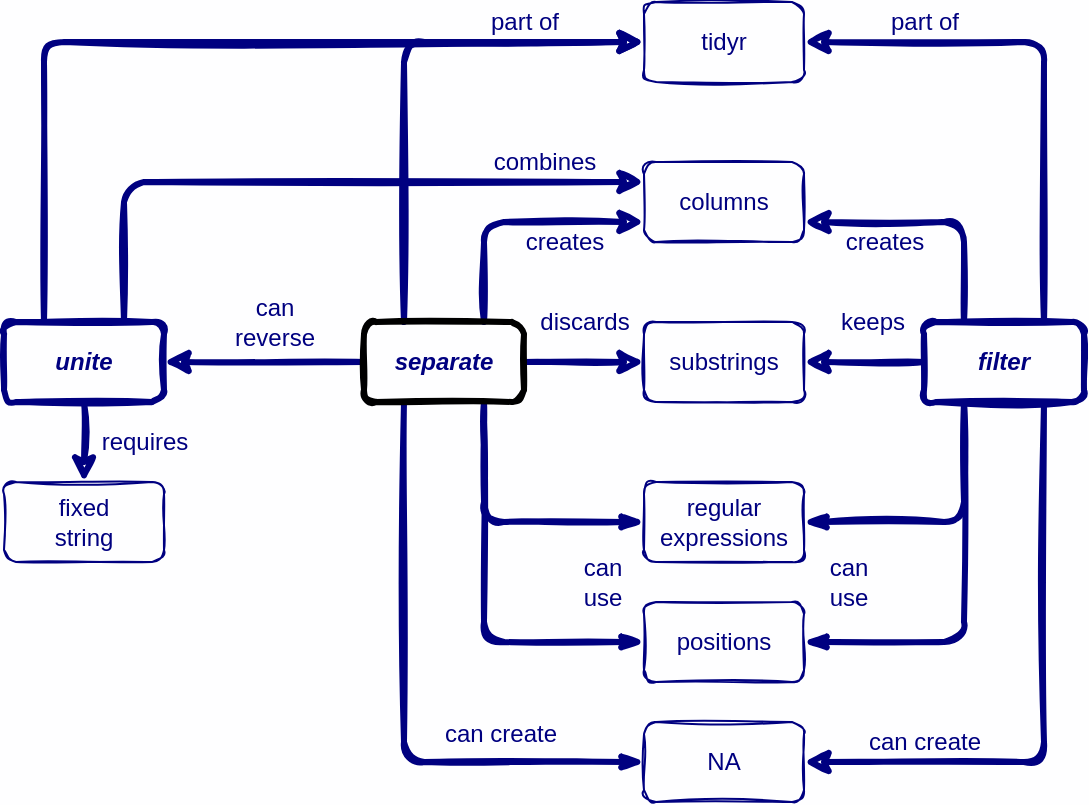 <mxfile version="13.6.2" type="device"><diagram name="Page-1" id="42789a77-a242-8287-6e28-9cd8cfd52e62"><mxGraphModel dx="946" dy="680" grid="1" gridSize="10" guides="1" tooltips="1" connect="1" arrows="1" fold="1" page="1" pageScale="1" pageWidth="1100" pageHeight="850" background="#FEFEFF" math="0" shadow="0"><root><mxCell id="0"/><mxCell id="1" parent="0"/><mxCell id="1ea317790d2ca983-13" value="can&lt;br&gt;use" style="edgeStyle=none;rounded=1;html=1;labelBackgroundColor=none;startArrow=none;startFill=0;startSize=5;endArrow=classicThin;endFill=1;endSize=5;jettySize=auto;orthogonalLoop=1;strokeWidth=3;fontFamily=Helvetica;fontSize=12;exitX=0.75;exitY=1;exitDx=0;exitDy=0;entryX=0;entryY=0.5;entryDx=0;entryDy=0;verticalAlign=middle;sketch=1;fontColor=#000080;strokeColor=#000080;" parent="1" source="Q8fEgzgGfGvltEnc6YPg-12" target="Q8fEgzgGfGvltEnc6YPg-15" edge="1"><mxGeometry x="0.692" y="-30" relative="1" as="geometry"><mxPoint as="offset"/><mxPoint x="330" y="310" as="targetPoint"/><Array as="points"><mxPoint x="280" y="300"/></Array></mxGeometry></mxCell><mxCell id="1ea317790d2ca983-21" value="can&lt;br&gt;use" style="edgeStyle=none;rounded=1;html=1;labelBackgroundColor=none;startArrow=none;startFill=0;startSize=5;endArrow=classicThin;endFill=1;endSize=5;jettySize=auto;orthogonalLoop=1;strokeWidth=3;fontFamily=Helvetica;fontSize=12;exitX=0.25;exitY=1;exitDx=0;exitDy=0;entryX=1;entryY=0.5;entryDx=0;entryDy=0;verticalAlign=middle;sketch=1;fontColor=#000080;strokeColor=#000080;" parent="1" source="Q8fEgzgGfGvltEnc6YPg-16" target="Q8fEgzgGfGvltEnc6YPg-15" edge="1"><mxGeometry x="0.692" y="30" relative="1" as="geometry"><mxPoint as="offset"/><mxPoint x="370" y="310" as="targetPoint"/><Array as="points"><mxPoint x="520" y="300"/><mxPoint x="440" y="300"/></Array></mxGeometry></mxCell><mxCell id="Q8fEgzgGfGvltEnc6YPg-13" style="edgeStyle=orthogonalEdgeStyle;rounded=0;orthogonalLoop=1;jettySize=auto;html=1;exitX=0.5;exitY=1;exitDx=0;exitDy=0;strokeWidth=3;fontSize=12;fontFamily=Helvetica;sketch=1;labelBackgroundColor=none;fontColor=#000080;" parent="1" source="Q8fEgzgGfGvltEnc6YPg-12" target="Q8fEgzgGfGvltEnc6YPg-12" edge="1"><mxGeometry relative="1" as="geometry"/></mxCell><mxCell id="Q8fEgzgGfGvltEnc6YPg-15" value="regular&lt;br&gt;expressions" style="rounded=1;whiteSpace=wrap;html=1;fontSize=12;fontFamily=Helvetica;fillColor=none;sketch=1;labelBackgroundColor=none;fontColor=#000080;strokeColor=#000080;" parent="1" vertex="1"><mxGeometry x="360" y="280" width="80" height="40" as="geometry"/></mxCell><mxCell id="Q8fEgzgGfGvltEnc6YPg-21" value="&lt;div&gt;can create&lt;/div&gt;" style="endArrow=classic;html=1;strokeWidth=3;entryX=1;entryY=0.5;entryDx=0;entryDy=0;exitX=0.75;exitY=1;exitDx=0;exitDy=0;verticalAlign=middle;fontSize=12;labelBackgroundColor=none;fontFamily=Helvetica;align=center;sketch=1;fontColor=#000080;strokeColor=#000080;" parent="1" source="Q8fEgzgGfGvltEnc6YPg-16" target="N2O_4ZkVlRqkrLDwapZo-5" edge="1"><mxGeometry x="0.6" y="-10" width="50" height="50" relative="1" as="geometry"><mxPoint x="480" y="330" as="sourcePoint"/><mxPoint x="560" y="310" as="targetPoint"/><Array as="points"><mxPoint x="560" y="420"/></Array><mxPoint as="offset"/></mxGeometry></mxCell><mxCell id="Q8fEgzgGfGvltEnc6YPg-26" value="tidyr" style="rounded=1;whiteSpace=wrap;html=1;fontSize=12;fontFamily=Helvetica;fillColor=none;sketch=1;labelBackgroundColor=none;fontColor=#000080;strokeColor=#000080;" parent="1" vertex="1"><mxGeometry x="360" y="40" width="80" height="40" as="geometry"/></mxCell><mxCell id="Q8fEgzgGfGvltEnc6YPg-27" value="part of" style="endArrow=classic;html=1;strokeWidth=3;entryX=1;entryY=0.5;entryDx=0;entryDy=0;exitX=0.75;exitY=0;exitDx=0;exitDy=0;verticalAlign=middle;fontSize=12;labelBackgroundColor=none;fontFamily=Helvetica;sketch=1;fontColor=#000080;strokeColor=#000080;" parent="1" source="Q8fEgzgGfGvltEnc6YPg-16" target="Q8fEgzgGfGvltEnc6YPg-26" edge="1"><mxGeometry x="0.538" y="-10" width="50" height="50" relative="1" as="geometry"><mxPoint x="500" y="280" as="sourcePoint"/><mxPoint x="420" y="375" as="targetPoint"/><Array as="points"><mxPoint x="560" y="60"/></Array><mxPoint as="offset"/></mxGeometry></mxCell><mxCell id="N2O_4ZkVlRqkrLDwapZo-1" value="positions" style="rounded=1;whiteSpace=wrap;html=1;fontSize=12;fontFamily=Helvetica;fillColor=none;sketch=1;labelBackgroundColor=none;fontColor=#000080;strokeColor=#000080;" parent="1" vertex="1"><mxGeometry x="360" y="340" width="80" height="40" as="geometry"/></mxCell><mxCell id="N2O_4ZkVlRqkrLDwapZo-3" value="" style="edgeStyle=none;rounded=1;html=1;labelBackgroundColor=none;startArrow=none;startFill=0;startSize=5;endArrow=classicThin;endFill=1;endSize=5;jettySize=auto;orthogonalLoop=1;strokeWidth=3;fontFamily=Helvetica;fontSize=12;entryX=0;entryY=0.5;entryDx=0;entryDy=0;verticalAlign=middle;sketch=1;fontColor=#000080;strokeColor=#000080;" parent="1" target="N2O_4ZkVlRqkrLDwapZo-1" edge="1"><mxGeometry x="0.692" y="30" relative="1" as="geometry"><mxPoint as="offset"/><mxPoint x="280" y="250" as="sourcePoint"/><mxPoint x="330" y="340" as="targetPoint"/><Array as="points"><mxPoint x="280" y="360"/></Array></mxGeometry></mxCell><mxCell id="N2O_4ZkVlRqkrLDwapZo-4" value="" style="edgeStyle=none;rounded=1;html=1;labelBackgroundColor=none;startArrow=none;startFill=0;startSize=5;endArrow=classicThin;endFill=1;endSize=5;jettySize=auto;orthogonalLoop=1;strokeWidth=3;fontFamily=Helvetica;fontSize=12;entryX=1;entryY=0.5;entryDx=0;entryDy=0;verticalAlign=middle;exitX=0.25;exitY=1;exitDx=0;exitDy=0;sketch=1;fontColor=#000080;strokeColor=#000080;" parent="1" source="Q8fEgzgGfGvltEnc6YPg-16" target="N2O_4ZkVlRqkrLDwapZo-1" edge="1"><mxGeometry x="0.692" y="30" relative="1" as="geometry"><mxPoint as="offset"/><mxPoint x="440" y="250" as="sourcePoint"/><mxPoint x="410" y="340" as="targetPoint"/><Array as="points"><mxPoint x="520" y="360"/><mxPoint x="440" y="360"/></Array></mxGeometry></mxCell><mxCell id="N2O_4ZkVlRqkrLDwapZo-5" value="NA" style="rounded=1;whiteSpace=wrap;html=1;fontSize=12;fontFamily=Helvetica;fillColor=none;sketch=1;labelBackgroundColor=none;fontColor=#000080;strokeColor=#000080;" parent="1" vertex="1"><mxGeometry x="360" y="400" width="80" height="40" as="geometry"/></mxCell><mxCell id="N2O_4ZkVlRqkrLDwapZo-6" value="" style="edgeStyle=none;rounded=1;html=1;labelBackgroundColor=none;startArrow=none;startFill=0;startSize=5;endArrow=classicThin;endFill=1;endSize=5;jettySize=auto;orthogonalLoop=1;strokeWidth=3;fontFamily=Helvetica;fontSize=12;entryX=0;entryY=0.5;entryDx=0;entryDy=0;verticalAlign=middle;exitX=0.25;exitY=1;exitDx=0;exitDy=0;sketch=1;fontColor=#000080;strokeColor=#000080;" parent="1" source="Q8fEgzgGfGvltEnc6YPg-12" target="N2O_4ZkVlRqkrLDwapZo-5" edge="1"><mxGeometry x="0.692" y="30" relative="1" as="geometry"><mxPoint as="offset"/><mxPoint x="290" y="260" as="sourcePoint"/><mxPoint x="330" y="370" as="targetPoint"/><Array as="points"><mxPoint x="240" y="420"/></Array></mxGeometry></mxCell><mxCell id="N2O_4ZkVlRqkrLDwapZo-7" value="&lt;span style=&quot;font-size: 12px&quot;&gt;can create&lt;/span&gt;" style="edgeLabel;html=1;align=center;verticalAlign=middle;resizable=0;points=[];sketch=1;labelBackgroundColor=none;fontColor=#000080;" parent="N2O_4ZkVlRqkrLDwapZo-6" vertex="1" connectable="0"><mxGeometry x="0.134" y="1" relative="1" as="geometry"><mxPoint x="47" y="-4" as="offset"/></mxGeometry></mxCell><mxCell id="N2O_4ZkVlRqkrLDwapZo-8" value="part of" style="endArrow=classic;html=1;strokeWidth=3;entryX=0;entryY=0.5;entryDx=0;entryDy=0;exitX=0.25;exitY=0;exitDx=0;exitDy=0;verticalAlign=middle;fontSize=12;labelBackgroundColor=none;fontFamily=Helvetica;sketch=1;fontColor=#000080;strokeColor=#000080;" parent="1" source="Q8fEgzgGfGvltEnc6YPg-12" target="Q8fEgzgGfGvltEnc6YPg-26" edge="1"><mxGeometry x="0.538" y="10" width="50" height="50" relative="1" as="geometry"><mxPoint x="470" y="210" as="sourcePoint"/><mxPoint x="410" y="150" as="targetPoint"/><Array as="points"><mxPoint x="240" y="60"/></Array><mxPoint as="offset"/></mxGeometry></mxCell><mxCell id="N2O_4ZkVlRqkrLDwapZo-10" value="" style="endArrow=classic;html=1;entryX=1;entryY=0.5;entryDx=0;entryDy=0;exitX=0;exitY=0.5;exitDx=0;exitDy=0;strokeWidth=3;sketch=1;labelBackgroundColor=none;fontColor=#000080;strokeColor=#000080;" parent="1" source="Q8fEgzgGfGvltEnc6YPg-12" target="N2O_4ZkVlRqkrLDwapZo-9" edge="1"><mxGeometry width="50" height="50" relative="1" as="geometry"><mxPoint x="460" y="450" as="sourcePoint"/><mxPoint x="510" y="400" as="targetPoint"/></mxGeometry></mxCell><mxCell id="N2O_4ZkVlRqkrLDwapZo-11" value="&lt;font style=&quot;font-size: 12px&quot;&gt;can&lt;br&gt;reverse&lt;/font&gt;" style="edgeLabel;html=1;align=center;verticalAlign=middle;resizable=0;points=[];sketch=1;labelBackgroundColor=none;fontColor=#000080;" parent="N2O_4ZkVlRqkrLDwapZo-10" vertex="1" connectable="0"><mxGeometry x="-0.1" y="-2" relative="1" as="geometry"><mxPoint y="-18" as="offset"/></mxGeometry></mxCell><mxCell id="N2O_4ZkVlRqkrLDwapZo-12" value="" style="endArrow=classic;html=1;strokeWidth=3;entryX=0;entryY=0.5;entryDx=0;entryDy=0;exitX=0.25;exitY=0;exitDx=0;exitDy=0;verticalAlign=middle;fontSize=12;labelBackgroundColor=none;fontFamily=Helvetica;sketch=1;fontColor=#000080;strokeColor=#000080;" parent="1" source="N2O_4ZkVlRqkrLDwapZo-9" target="Q8fEgzgGfGvltEnc6YPg-26" edge="1"><mxGeometry x="0.5" y="20" width="50" height="50" relative="1" as="geometry"><mxPoint x="270" y="210" as="sourcePoint"/><mxPoint x="330" y="150" as="targetPoint"/><Array as="points"><mxPoint x="60" y="60"/></Array><mxPoint as="offset"/></mxGeometry></mxCell><mxCell id="N2O_4ZkVlRqkrLDwapZo-13" value="substrings" style="rounded=1;whiteSpace=wrap;html=1;fontSize=12;fontFamily=Helvetica;fillColor=none;sketch=1;labelBackgroundColor=none;fontColor=#000080;strokeColor=#000080;" parent="1" vertex="1"><mxGeometry x="360" y="200" width="80" height="40" as="geometry"/></mxCell><mxCell id="N2O_4ZkVlRqkrLDwapZo-14" value="" style="endArrow=classic;html=1;strokeWidth=3;exitX=1;exitY=0.5;exitDx=0;exitDy=0;entryX=0;entryY=0.5;entryDx=0;entryDy=0;sketch=1;labelBackgroundColor=none;fontColor=#000080;strokeColor=#000080;" parent="1" source="Q8fEgzgGfGvltEnc6YPg-12" target="N2O_4ZkVlRqkrLDwapZo-13" edge="1"><mxGeometry width="50" height="50" relative="1" as="geometry"><mxPoint x="460" y="450" as="sourcePoint"/><mxPoint x="510" y="400" as="targetPoint"/></mxGeometry></mxCell><mxCell id="N2O_4ZkVlRqkrLDwapZo-15" value="&lt;font style=&quot;font-size: 12px&quot;&gt;discards&lt;/font&gt;" style="edgeLabel;html=1;align=center;verticalAlign=middle;resizable=0;points=[];sketch=1;labelBackgroundColor=none;fontColor=#000080;" parent="N2O_4ZkVlRqkrLDwapZo-14" vertex="1" connectable="0"><mxGeometry x="0.167" y="-1" relative="1" as="geometry"><mxPoint x="-5" y="-21" as="offset"/></mxGeometry></mxCell><mxCell id="N2O_4ZkVlRqkrLDwapZo-16" value="" style="endArrow=classic;html=1;strokeWidth=3;exitX=0;exitY=0.5;exitDx=0;exitDy=0;entryX=1;entryY=0.5;entryDx=0;entryDy=0;sketch=1;labelBackgroundColor=none;fontColor=#000080;strokeColor=#000080;" parent="1" source="Q8fEgzgGfGvltEnc6YPg-16" target="N2O_4ZkVlRqkrLDwapZo-13" edge="1"><mxGeometry width="50" height="50" relative="1" as="geometry"><mxPoint x="500" y="219.5" as="sourcePoint"/><mxPoint x="450" y="219.5" as="targetPoint"/></mxGeometry></mxCell><mxCell id="N2O_4ZkVlRqkrLDwapZo-17" value="&lt;font style=&quot;font-size: 12px&quot;&gt;keeps&lt;/font&gt;" style="edgeLabel;html=1;align=center;verticalAlign=middle;resizable=0;points=[];sketch=1;labelBackgroundColor=none;fontColor=#000080;" parent="N2O_4ZkVlRqkrLDwapZo-16" vertex="1" connectable="0"><mxGeometry x="0.167" y="-1" relative="1" as="geometry"><mxPoint x="9" y="-19" as="offset"/></mxGeometry></mxCell><mxCell id="N2O_4ZkVlRqkrLDwapZo-18" value="columns" style="rounded=1;whiteSpace=wrap;html=1;fontSize=12;fontFamily=Helvetica;fillColor=none;sketch=1;labelBackgroundColor=none;fontColor=#000080;strokeColor=#000080;" parent="1" vertex="1"><mxGeometry x="360" y="120" width="80" height="40" as="geometry"/></mxCell><mxCell id="N2O_4ZkVlRqkrLDwapZo-19" value="creates" style="endArrow=classic;html=1;strokeWidth=3;entryX=0;entryY=0.75;entryDx=0;entryDy=0;exitX=0.75;exitY=0;exitDx=0;exitDy=0;verticalAlign=middle;fontSize=12;labelBackgroundColor=none;fontFamily=Helvetica;sketch=1;fontColor=#000080;strokeColor=#000080;" parent="1" source="Q8fEgzgGfGvltEnc6YPg-12" target="N2O_4ZkVlRqkrLDwapZo-18" edge="1"><mxGeometry x="0.385" y="-10" width="50" height="50" relative="1" as="geometry"><mxPoint x="250" y="210" as="sourcePoint"/><mxPoint x="370" y="70" as="targetPoint"/><Array as="points"><mxPoint x="280" y="150"/></Array><mxPoint as="offset"/></mxGeometry></mxCell><mxCell id="N2O_4ZkVlRqkrLDwapZo-20" value="creates" style="endArrow=classic;html=1;strokeWidth=3;entryX=1;entryY=0.75;entryDx=0;entryDy=0;exitX=0.25;exitY=0;exitDx=0;exitDy=0;verticalAlign=middle;fontSize=12;labelBackgroundColor=none;fontFamily=Helvetica;sketch=1;fontColor=#000080;strokeColor=#000080;" parent="1" source="Q8fEgzgGfGvltEnc6YPg-16" target="N2O_4ZkVlRqkrLDwapZo-18" edge="1"><mxGeometry x="0.385" y="10" width="50" height="50" relative="1" as="geometry"><mxPoint x="290" y="210" as="sourcePoint"/><mxPoint x="370" y="150" as="targetPoint"/><Array as="points"><mxPoint x="520" y="150"/></Array><mxPoint as="offset"/></mxGeometry></mxCell><mxCell id="N2O_4ZkVlRqkrLDwapZo-21" value="combines" style="endArrow=classic;html=1;strokeWidth=3;entryX=0;entryY=0.25;entryDx=0;entryDy=0;exitX=0.75;exitY=0;exitDx=0;exitDy=0;verticalAlign=middle;fontSize=12;labelBackgroundColor=none;fontFamily=Helvetica;sketch=1;fontColor=#000080;strokeColor=#000080;" parent="1" source="N2O_4ZkVlRqkrLDwapZo-9" target="N2O_4ZkVlRqkrLDwapZo-18" edge="1"><mxGeometry x="0.697" y="10" width="50" height="50" relative="1" as="geometry"><mxPoint x="290" y="210" as="sourcePoint"/><mxPoint x="370" y="160" as="targetPoint"/><Array as="points"><mxPoint x="100" y="130"/></Array><mxPoint as="offset"/></mxGeometry></mxCell><mxCell id="N2O_4ZkVlRqkrLDwapZo-22" value="fixed&lt;br&gt;string" style="rounded=1;whiteSpace=wrap;html=1;fontSize=12;fontFamily=Helvetica;fillColor=none;sketch=1;labelBackgroundColor=none;fontColor=#000080;strokeColor=#000080;" parent="1" vertex="1"><mxGeometry x="40" y="280" width="80" height="40" as="geometry"/></mxCell><mxCell id="N2O_4ZkVlRqkrLDwapZo-23" value="" style="endArrow=classic;html=1;strokeWidth=3;entryX=0.5;entryY=0;entryDx=0;entryDy=0;exitX=0.5;exitY=1;exitDx=0;exitDy=0;sketch=1;labelBackgroundColor=none;fontColor=#000080;strokeColor=#000080;" parent="1" source="N2O_4ZkVlRqkrLDwapZo-9" target="N2O_4ZkVlRqkrLDwapZo-22" edge="1"><mxGeometry width="50" height="50" relative="1" as="geometry"><mxPoint x="460" y="340" as="sourcePoint"/><mxPoint x="510" y="290" as="targetPoint"/></mxGeometry></mxCell><mxCell id="N2O_4ZkVlRqkrLDwapZo-24" value="&lt;font style=&quot;font-size: 12px&quot;&gt;requires&lt;/font&gt;" style="edgeLabel;html=1;align=center;verticalAlign=middle;resizable=0;points=[];sketch=1;labelBackgroundColor=none;fontColor=#000080;" parent="N2O_4ZkVlRqkrLDwapZo-23" vertex="1" connectable="0"><mxGeometry x="-0.25" y="1" relative="1" as="geometry"><mxPoint x="29" y="5" as="offset"/></mxGeometry></mxCell><mxCell id="Q8fEgzgGfGvltEnc6YPg-12" value="&lt;i&gt;&lt;b&gt;separate&lt;/b&gt;&lt;/i&gt;" style="rounded=1;whiteSpace=wrap;html=1;fontSize=12;fontFamily=Helvetica;fillColor=none;strokeWidth=3;sketch=1;labelBackgroundColor=none;fontColor=#000080;" parent="1" vertex="1"><mxGeometry x="220" y="200" width="80" height="40" as="geometry"/></mxCell><mxCell id="Q8fEgzgGfGvltEnc6YPg-16" value="&lt;b style=&quot;font-size: 12px&quot;&gt;&lt;i style=&quot;font-size: 12px&quot;&gt;filter&lt;/i&gt;&lt;/b&gt;" style="rounded=1;whiteSpace=wrap;html=1;strokeWidth=3;fontSize=12;fontFamily=Helvetica;fillColor=none;sketch=1;labelBackgroundColor=none;fontColor=#000080;strokeColor=#000080;" parent="1" vertex="1"><mxGeometry x="500" y="200" width="80" height="40" as="geometry"/></mxCell><mxCell id="N2O_4ZkVlRqkrLDwapZo-9" value="&lt;i&gt;&lt;b&gt;unite&lt;/b&gt;&lt;/i&gt;" style="rounded=1;whiteSpace=wrap;html=1;fontSize=12;fontFamily=Helvetica;fillColor=none;strokeWidth=3;sketch=1;labelBackgroundColor=none;fontColor=#000080;strokeColor=#000080;" parent="1" vertex="1"><mxGeometry x="40" y="200" width="80" height="40" as="geometry"/></mxCell></root></mxGraphModel></diagram></mxfile>